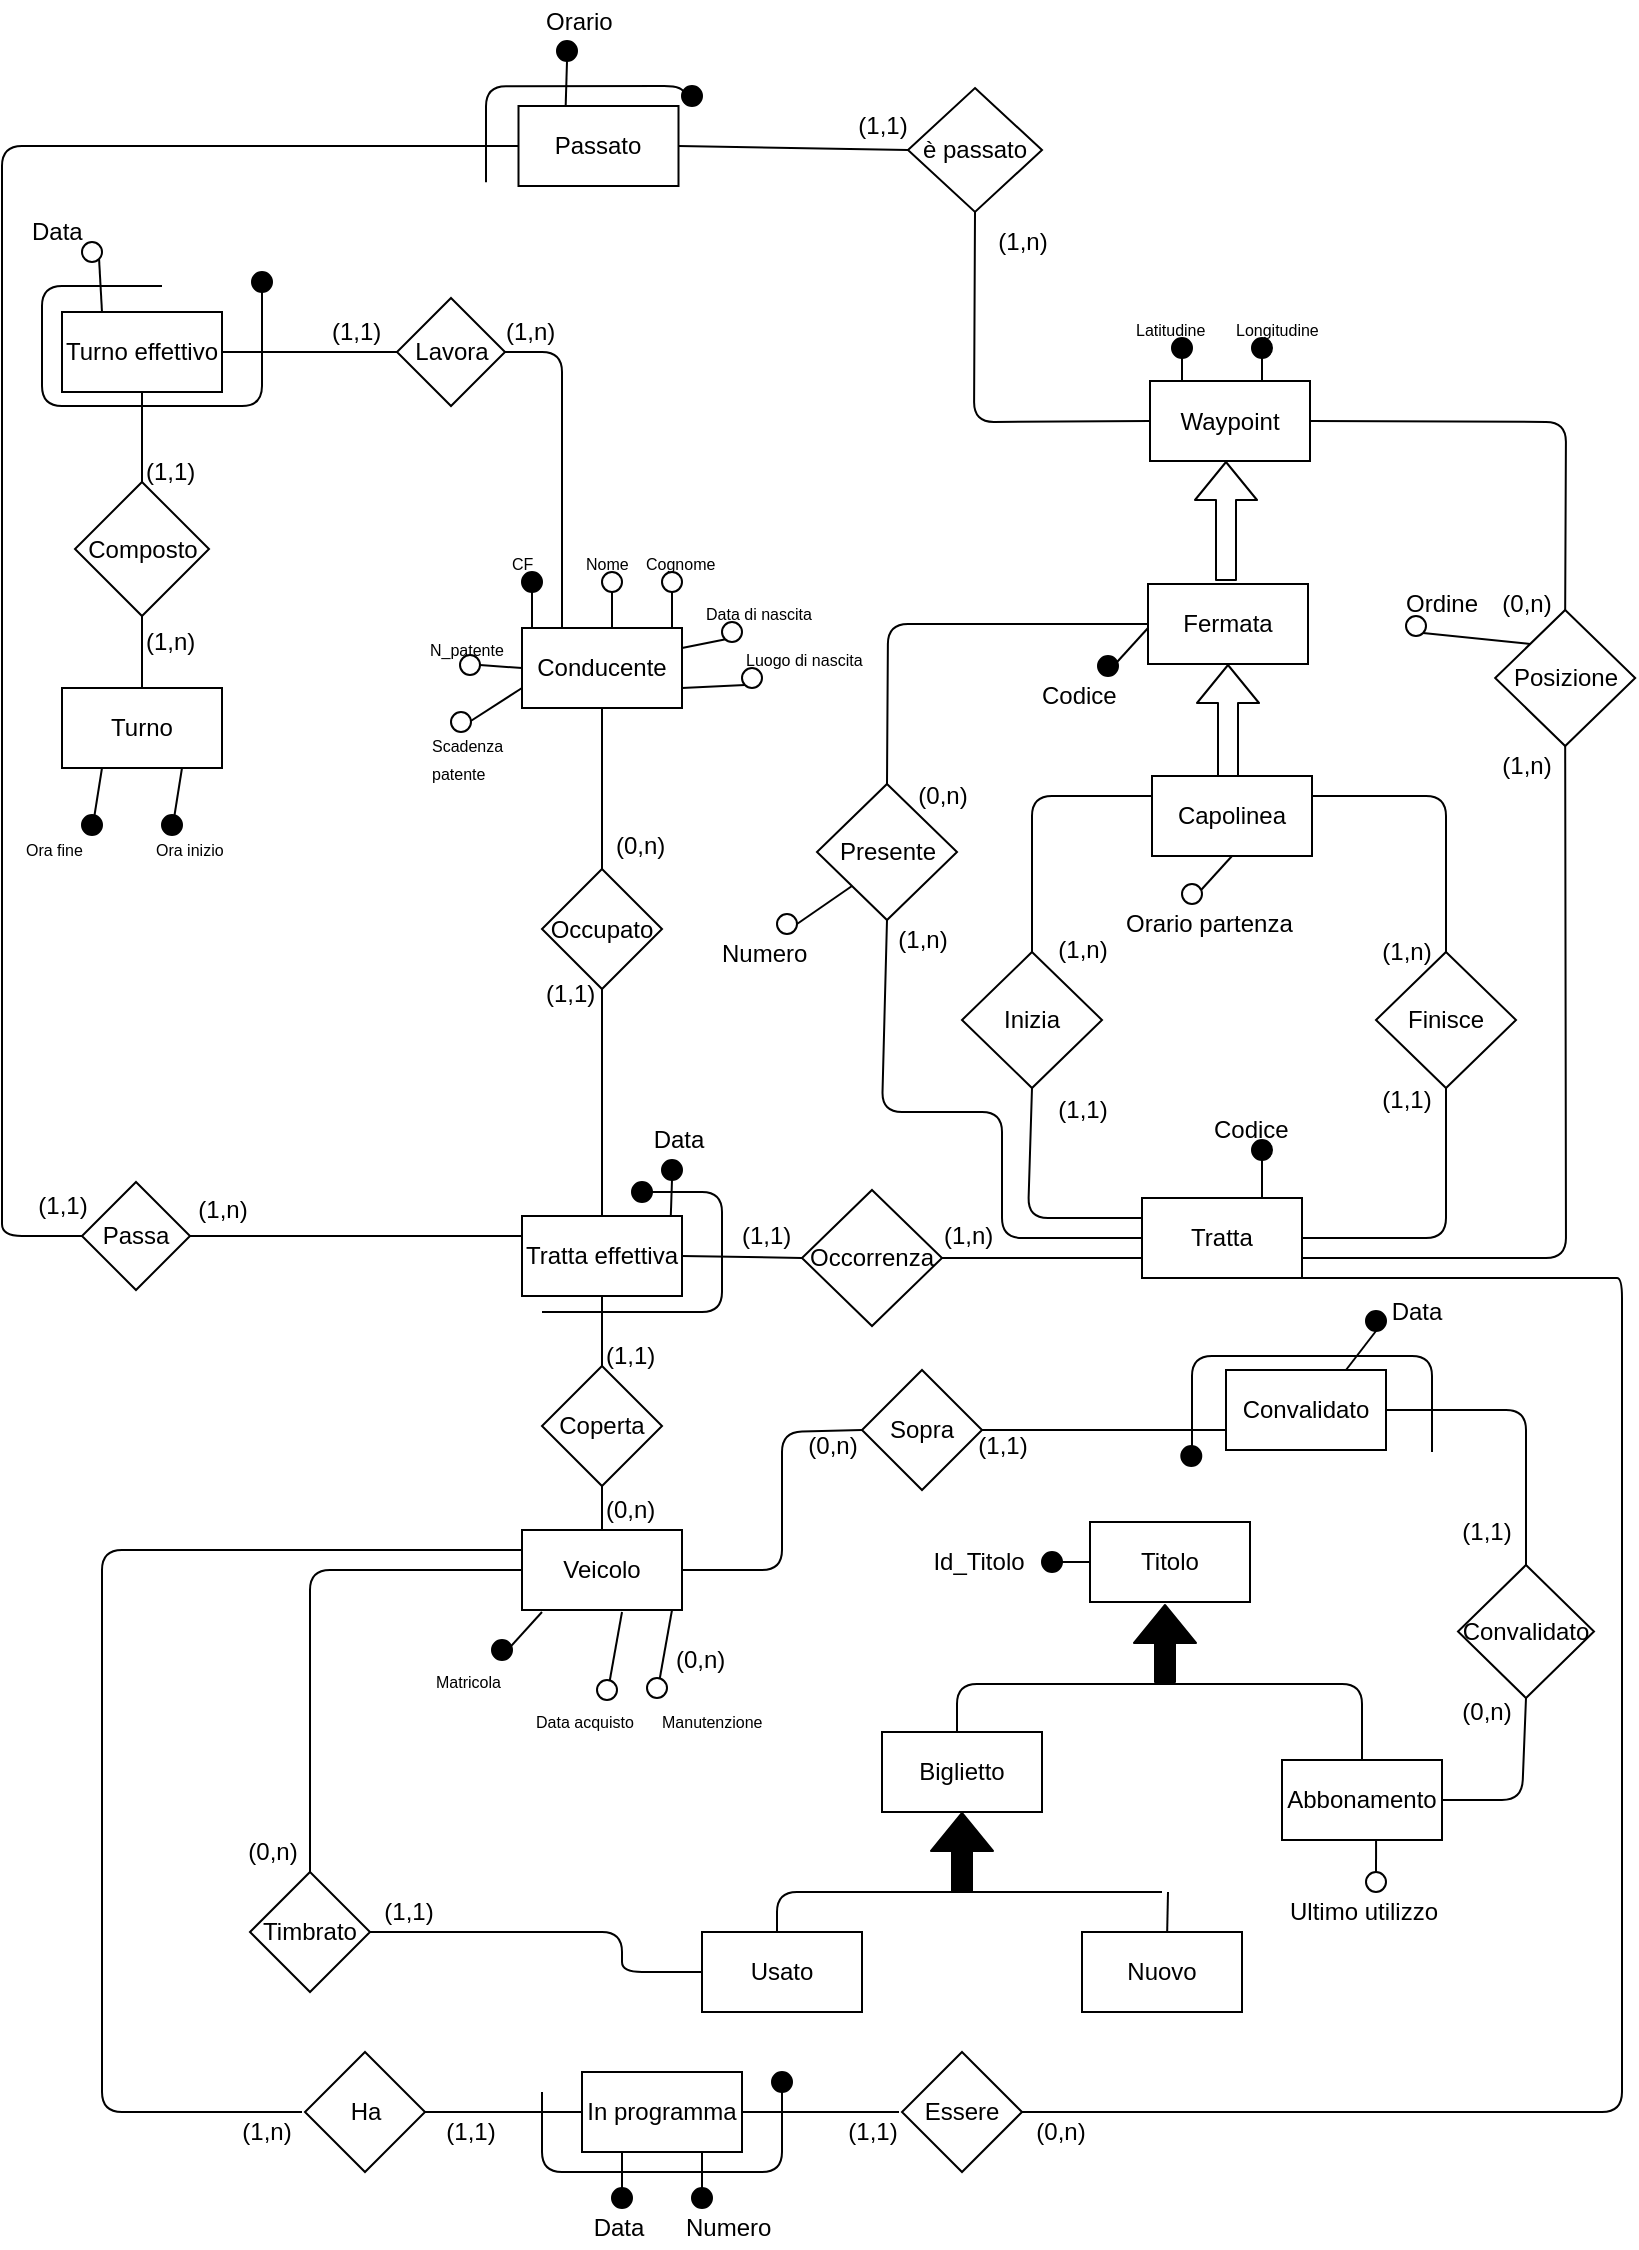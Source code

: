 <mxfile version="12.7.0"><diagram id="0vi9SnSfnyYWWIwb7_4S" name="Page-1"><mxGraphModel dx="824" dy="915" grid="1" gridSize="10" guides="1" tooltips="1" connect="1" arrows="1" fold="1" page="1" pageScale="1" pageWidth="827" pageHeight="1169" math="0" shadow="0"><root><mxCell id="0"/><mxCell id="1" parent="0"/><mxCell id="CrjioYXauiffwEOKOT3O-89" value="Occupato" style="rhombus;whiteSpace=wrap;html=1;" parent="1" vertex="1"><mxGeometry x="280" y="448.5" width="60" height="60" as="geometry"/></mxCell><mxCell id="CrjioYXauiffwEOKOT3O-91" value="" style="endArrow=none;html=1;fillColor=#000000;entryX=0.5;entryY=1;entryDx=0;entryDy=0;" parent="1" target="CrjioYXauiffwEOKOT3O-89" edge="1"><mxGeometry width="50" height="50" relative="1" as="geometry"><mxPoint x="310" y="622" as="sourcePoint"/><mxPoint x="310" y="592" as="targetPoint"/></mxGeometry></mxCell><mxCell id="CrjioYXauiffwEOKOT3O-93" value="(1,1)" style="text;html=1;resizable=0;points=[];autosize=1;align=left;verticalAlign=top;spacingTop=-4;" parent="1" vertex="1"><mxGeometry x="280" y="501" width="40" height="20" as="geometry"/></mxCell><mxCell id="CrjioYXauiffwEOKOT3O-9" value="" style="shape=flexArrow;endArrow=classic;html=1;entryX=0.5;entryY=1;entryDx=0;entryDy=0;fillColor=#FFFFFF;" parent="1" edge="1"><mxGeometry width="50" height="50" relative="1" as="geometry"><mxPoint x="623" y="406" as="sourcePoint"/><mxPoint x="623" y="346" as="targetPoint"/></mxGeometry></mxCell><mxCell id="CrjioYXauiffwEOKOT3O-29" value="Tratta" style="rounded=0;whiteSpace=wrap;html=1;" parent="1" vertex="1"><mxGeometry x="580" y="613" width="80" height="40" as="geometry"/></mxCell><mxCell id="CrjioYXauiffwEOKOT3O-33" value="" style="endArrow=none;html=1;fillColor=#000000;exitX=0.25;exitY=0;exitDx=0;exitDy=0;" parent="1" edge="1"><mxGeometry width="50" height="50" relative="1" as="geometry"><mxPoint x="600" y="211" as="sourcePoint"/><mxPoint x="600" y="191" as="targetPoint"/></mxGeometry></mxCell><mxCell id="CrjioYXauiffwEOKOT3O-17" value="Fermata" style="rounded=0;whiteSpace=wrap;html=1;" parent="1" vertex="1"><mxGeometry x="583" y="306" width="80" height="40" as="geometry"/></mxCell><mxCell id="CrjioYXauiffwEOKOT3O-36" value="" style="endArrow=none;html=1;fillColor=#000000;exitX=0.75;exitY=0;exitDx=0;exitDy=0;" parent="1" edge="1"><mxGeometry width="50" height="50" relative="1" as="geometry"><mxPoint x="640" y="211" as="sourcePoint"/><mxPoint x="640" y="191" as="targetPoint"/></mxGeometry></mxCell><mxCell id="CrjioYXauiffwEOKOT3O-37" value="&lt;font style=&quot;font-size: 8px&quot;&gt;Latitudine&lt;/font&gt;" style="text;html=1;resizable=0;points=[];autosize=1;align=left;verticalAlign=top;spacingTop=-4;" parent="1" vertex="1"><mxGeometry x="575" y="168" width="50" height="20" as="geometry"/></mxCell><mxCell id="CrjioYXauiffwEOKOT3O-38" value="" style="ellipse;whiteSpace=wrap;html=1;aspect=fixed;fillColor=#000000;" parent="1" vertex="1"><mxGeometry x="595" y="183" width="10" height="10" as="geometry"/></mxCell><mxCell id="CrjioYXauiffwEOKOT3O-42" value="&lt;font style=&quot;font-size: 8px&quot;&gt;Longitudine&lt;/font&gt;" style="text;html=1;resizable=0;points=[];autosize=1;align=left;verticalAlign=top;spacingTop=-4;" parent="1" vertex="1"><mxGeometry x="625" y="168" width="50" height="20" as="geometry"/></mxCell><mxCell id="CrjioYXauiffwEOKOT3O-43" value="" style="ellipse;whiteSpace=wrap;html=1;aspect=fixed;fillColor=#000000;" parent="1" vertex="1"><mxGeometry x="635" y="183" width="10" height="10" as="geometry"/></mxCell><mxCell id="CrjioYXauiffwEOKOT3O-74" value="Waypoint" style="rounded=0;whiteSpace=wrap;html=1;" parent="1" vertex="1"><mxGeometry x="584" y="204.5" width="80" height="40" as="geometry"/></mxCell><mxCell id="CrjioYXauiffwEOKOT3O-76" value="" style="endArrow=none;html=1;fillColor=#000000;entryX=0;entryY=0.75;entryDx=0;entryDy=0;exitX=1;exitY=0.5;exitDx=0;exitDy=0;" parent="1" source="CrjioYXauiffwEOKOT3O-77" target="CrjioYXauiffwEOKOT3O-29" edge="1"><mxGeometry width="50" height="50" relative="1" as="geometry"><mxPoint x="450" y="643" as="sourcePoint"/><mxPoint x="510" y="830" as="targetPoint"/></mxGeometry></mxCell><mxCell id="CrjioYXauiffwEOKOT3O-77" value="Occorrenza" style="rhombus;whiteSpace=wrap;html=1;" parent="1" vertex="1"><mxGeometry x="410" y="609" width="70" height="68" as="geometry"/></mxCell><mxCell id="CrjioYXauiffwEOKOT3O-78" value="Tratta effettiva" style="rounded=0;whiteSpace=wrap;html=1;" parent="1" vertex="1"><mxGeometry x="270" y="622" width="80" height="40" as="geometry"/></mxCell><mxCell id="CrjioYXauiffwEOKOT3O-80" value="" style="endArrow=none;html=1;fillColor=#000000;entryX=1;entryY=0.5;entryDx=0;entryDy=0;exitX=0;exitY=0.5;exitDx=0;exitDy=0;" parent="1" source="CrjioYXauiffwEOKOT3O-77" target="CrjioYXauiffwEOKOT3O-78" edge="1"><mxGeometry width="50" height="50" relative="1" as="geometry"><mxPoint x="280" y="880" as="sourcePoint"/><mxPoint x="330" y="830" as="targetPoint"/></mxGeometry></mxCell><mxCell id="CrjioYXauiffwEOKOT3O-81" value="(1,n)" style="text;html=1;resizable=0;points=[];autosize=1;align=left;verticalAlign=top;spacingTop=-4;" parent="1" vertex="1"><mxGeometry x="479" y="622" width="40" height="20" as="geometry"/></mxCell><mxCell id="CrjioYXauiffwEOKOT3O-82" value="(1,1)" style="text;html=1;resizable=0;points=[];autosize=1;align=left;verticalAlign=top;spacingTop=-4;" parent="1" vertex="1"><mxGeometry x="377.5" y="622" width="40" height="20" as="geometry"/></mxCell><mxCell id="CrjioYXauiffwEOKOT3O-83" value="Coperta" style="rhombus;whiteSpace=wrap;html=1;" parent="1" vertex="1"><mxGeometry x="280" y="697" width="60" height="60" as="geometry"/></mxCell><mxCell id="CrjioYXauiffwEOKOT3O-84" value="" style="endArrow=none;html=1;fillColor=#000000;entryX=0.5;entryY=1;entryDx=0;entryDy=0;exitX=0.5;exitY=0;exitDx=0;exitDy=0;" parent="1" source="CrjioYXauiffwEOKOT3O-83" target="CrjioYXauiffwEOKOT3O-78" edge="1"><mxGeometry width="50" height="50" relative="1" as="geometry"><mxPoint x="305" y="702" as="sourcePoint"/><mxPoint x="305" y="672" as="targetPoint"/></mxGeometry></mxCell><mxCell id="CrjioYXauiffwEOKOT3O-85" value="" style="endArrow=none;html=1;fillColor=#000000;entryX=0.5;entryY=1;entryDx=0;entryDy=0;exitX=0.5;exitY=0;exitDx=0;exitDy=0;" parent="1" source="CrjioYXauiffwEOKOT3O-88" target="CrjioYXauiffwEOKOT3O-83" edge="1"><mxGeometry width="50" height="50" relative="1" as="geometry"><mxPoint x="305" y="792" as="sourcePoint"/><mxPoint x="305" y="762" as="targetPoint"/></mxGeometry></mxCell><mxCell id="CrjioYXauiffwEOKOT3O-86" value="(1,1)" style="text;html=1;resizable=0;points=[];autosize=1;align=left;verticalAlign=top;spacingTop=-4;" parent="1" vertex="1"><mxGeometry x="310" y="682" width="40" height="20" as="geometry"/></mxCell><mxCell id="CrjioYXauiffwEOKOT3O-87" value="(0,n)" style="text;html=1;resizable=0;points=[];autosize=1;align=left;verticalAlign=top;spacingTop=-4;" parent="1" vertex="1"><mxGeometry x="310" y="759" width="40" height="20" as="geometry"/></mxCell><mxCell id="CrjioYXauiffwEOKOT3O-88" value="Veicolo" style="rounded=0;whiteSpace=wrap;html=1;" parent="1" vertex="1"><mxGeometry x="270" y="779" width="80" height="40" as="geometry"/></mxCell><mxCell id="CrjioYXauiffwEOKOT3O-101" value="Conducente" style="rounded=0;whiteSpace=wrap;html=1;" parent="1" vertex="1"><mxGeometry x="270" y="328" width="80" height="40" as="geometry"/></mxCell><mxCell id="CrjioYXauiffwEOKOT3O-111" value="" style="endArrow=none;html=1;fillColor=#000000;exitX=0.25;exitY=0;exitDx=0;exitDy=0;" parent="1" edge="1"><mxGeometry width="50" height="50" relative="1" as="geometry"><mxPoint x="275" y="328" as="sourcePoint"/><mxPoint x="275" y="308" as="targetPoint"/></mxGeometry></mxCell><mxCell id="CrjioYXauiffwEOKOT3O-112" value="" style="endArrow=none;html=1;fillColor=#000000;exitX=0.75;exitY=0;exitDx=0;exitDy=0;" parent="1" edge="1"><mxGeometry width="50" height="50" relative="1" as="geometry"><mxPoint x="315" y="328" as="sourcePoint"/><mxPoint x="315" y="308" as="targetPoint"/></mxGeometry></mxCell><mxCell id="CrjioYXauiffwEOKOT3O-113" value="&lt;font style=&quot;font-size: 8px&quot;&gt;CF&lt;/font&gt;" style="text;html=1;resizable=0;points=[];autosize=1;align=left;verticalAlign=top;spacingTop=-4;" parent="1" vertex="1"><mxGeometry x="262.5" y="285" width="30" height="20" as="geometry"/></mxCell><mxCell id="CrjioYXauiffwEOKOT3O-114" value="" style="ellipse;whiteSpace=wrap;html=1;aspect=fixed;fillColor=#000000;" parent="1" vertex="1"><mxGeometry x="270" y="300" width="10" height="10" as="geometry"/></mxCell><mxCell id="CrjioYXauiffwEOKOT3O-115" value="&lt;font style=&quot;font-size: 8px&quot;&gt;Nome&lt;/font&gt;" style="text;html=1;resizable=0;points=[];autosize=1;align=left;verticalAlign=top;spacingTop=-4;" parent="1" vertex="1"><mxGeometry x="300" y="285" width="40" height="20" as="geometry"/></mxCell><mxCell id="CrjioYXauiffwEOKOT3O-116" value="" style="ellipse;whiteSpace=wrap;html=1;aspect=fixed;fillColor=#FFFFFF;" parent="1" vertex="1"><mxGeometry x="310" y="300" width="10" height="10" as="geometry"/></mxCell><mxCell id="CrjioYXauiffwEOKOT3O-118" value="" style="endArrow=none;html=1;fillColor=#000000;exitX=0.75;exitY=0;exitDx=0;exitDy=0;" parent="1" edge="1"><mxGeometry width="50" height="50" relative="1" as="geometry"><mxPoint x="345" y="328" as="sourcePoint"/><mxPoint x="345" y="308" as="targetPoint"/></mxGeometry></mxCell><mxCell id="CrjioYXauiffwEOKOT3O-119" value="&lt;font style=&quot;font-size: 8px&quot;&gt;Cognome&lt;/font&gt;" style="text;html=1;resizable=0;points=[];autosize=1;align=left;verticalAlign=top;spacingTop=-4;" parent="1" vertex="1"><mxGeometry x="330" y="285" width="50" height="20" as="geometry"/></mxCell><mxCell id="CrjioYXauiffwEOKOT3O-120" value="" style="ellipse;whiteSpace=wrap;html=1;aspect=fixed;fillColor=#FFFFFF;" parent="1" vertex="1"><mxGeometry x="340" y="300" width="10" height="10" as="geometry"/></mxCell><mxCell id="CrjioYXauiffwEOKOT3O-124" value="" style="endArrow=none;html=1;fillColor=#000000;exitX=1;exitY=0.25;exitDx=0;exitDy=0;" parent="1" source="CrjioYXauiffwEOKOT3O-101" edge="1"><mxGeometry width="50" height="50" relative="1" as="geometry"><mxPoint x="375" y="353" as="sourcePoint"/><mxPoint x="375" y="333" as="targetPoint"/></mxGeometry></mxCell><mxCell id="CrjioYXauiffwEOKOT3O-125" value="&lt;font style=&quot;font-size: 8px&quot;&gt;Data di nascita&lt;/font&gt;" style="text;html=1;resizable=0;points=[];autosize=1;align=left;verticalAlign=top;spacingTop=-4;" parent="1" vertex="1"><mxGeometry x="360" y="310" width="70" height="20" as="geometry"/></mxCell><mxCell id="CrjioYXauiffwEOKOT3O-126" value="" style="ellipse;whiteSpace=wrap;html=1;aspect=fixed;fillColor=#FFFFFF;" parent="1" vertex="1"><mxGeometry x="370" y="325" width="10" height="10" as="geometry"/></mxCell><mxCell id="CrjioYXauiffwEOKOT3O-127" value="" style="endArrow=none;html=1;fillColor=#000000;exitX=1;exitY=0.75;exitDx=0;exitDy=0;entryX=0;entryY=1;entryDx=0;entryDy=0;" parent="1" source="CrjioYXauiffwEOKOT3O-101" target="CrjioYXauiffwEOKOT3O-128" edge="1"><mxGeometry width="50" height="50" relative="1" as="geometry"><mxPoint x="360" y="348" as="sourcePoint"/><mxPoint x="380" y="358" as="targetPoint"/></mxGeometry></mxCell><mxCell id="CrjioYXauiffwEOKOT3O-128" value="" style="ellipse;whiteSpace=wrap;html=1;aspect=fixed;fillColor=#FFFFFF;" parent="1" vertex="1"><mxGeometry x="380" y="348" width="10" height="10" as="geometry"/></mxCell><mxCell id="CrjioYXauiffwEOKOT3O-131" value="&lt;font style=&quot;font-size: 8px&quot;&gt;Luogo di nascita&lt;/font&gt;" style="text;html=1;resizable=0;points=[];autosize=1;align=left;verticalAlign=top;spacingTop=-4;" parent="1" vertex="1"><mxGeometry x="380" y="333" width="70" height="20" as="geometry"/></mxCell><mxCell id="CrjioYXauiffwEOKOT3O-141" value="" style="endArrow=none;html=1;fillColor=#000000;exitX=0.125;exitY=1.025;exitDx=0;exitDy=0;exitPerimeter=0;" parent="1" source="CrjioYXauiffwEOKOT3O-88" edge="1"><mxGeometry width="50" height="50" relative="1" as="geometry"><mxPoint x="260" y="862" as="sourcePoint"/><mxPoint x="260" y="842" as="targetPoint"/></mxGeometry></mxCell><mxCell id="CrjioYXauiffwEOKOT3O-142" value="&lt;font style=&quot;font-size: 8px&quot;&gt;Matricola&lt;/font&gt;" style="text;html=1;resizable=0;points=[];autosize=1;align=left;verticalAlign=top;spacingTop=-4;" parent="1" vertex="1"><mxGeometry x="225" y="844" width="50" height="20" as="geometry"/></mxCell><mxCell id="CrjioYXauiffwEOKOT3O-143" value="" style="ellipse;whiteSpace=wrap;html=1;aspect=fixed;fillColor=#000000;" parent="1" vertex="1"><mxGeometry x="255" y="834" width="10" height="10" as="geometry"/></mxCell><mxCell id="CrjioYXauiffwEOKOT3O-147" value="" style="endArrow=none;html=1;fillColor=#000000;exitX=0.625;exitY=1.025;exitDx=0;exitDy=0;exitPerimeter=0;" parent="1" source="CrjioYXauiffwEOKOT3O-88" edge="1"><mxGeometry width="50" height="50" relative="1" as="geometry"><mxPoint x="312.5" y="882" as="sourcePoint"/><mxPoint x="312.5" y="862" as="targetPoint"/></mxGeometry></mxCell><mxCell id="CrjioYXauiffwEOKOT3O-148" value="&lt;font style=&quot;font-size: 8px&quot;&gt;Data acquisto&lt;/font&gt;" style="text;html=1;resizable=0;points=[];autosize=1;align=left;verticalAlign=top;spacingTop=-4;" parent="1" vertex="1"><mxGeometry x="275" y="864" width="60" height="20" as="geometry"/></mxCell><mxCell id="CrjioYXauiffwEOKOT3O-149" value="" style="ellipse;whiteSpace=wrap;html=1;aspect=fixed;fillColor=#FFFFFF;" parent="1" vertex="1"><mxGeometry x="307.5" y="854" width="10" height="10" as="geometry"/></mxCell><mxCell id="CrjioYXauiffwEOKOT3O-150" value="" style="endArrow=none;html=1;fillColor=#000000;exitX=0.625;exitY=1.025;exitDx=0;exitDy=0;exitPerimeter=0;" parent="1" edge="1"><mxGeometry width="50" height="50" relative="1" as="geometry"><mxPoint x="345" y="819" as="sourcePoint"/><mxPoint x="337.5" y="861" as="targetPoint"/></mxGeometry></mxCell><mxCell id="CrjioYXauiffwEOKOT3O-151" value="&lt;font style=&quot;font-size: 8px&quot;&gt;Manutenzione&lt;/font&gt;" style="text;html=1;resizable=0;points=[];autosize=1;align=left;verticalAlign=top;spacingTop=-4;" parent="1" vertex="1"><mxGeometry x="337.5" y="864" width="60" height="20" as="geometry"/></mxCell><mxCell id="CrjioYXauiffwEOKOT3O-152" value="" style="ellipse;whiteSpace=wrap;html=1;aspect=fixed;fillColor=#FFFFFF;" parent="1" vertex="1"><mxGeometry x="332.5" y="853" width="10" height="10" as="geometry"/></mxCell><mxCell id="CrjioYXauiffwEOKOT3O-155" value="(0,n)" style="text;html=1;resizable=0;points=[];autosize=1;align=left;verticalAlign=top;spacingTop=-4;" parent="1" vertex="1"><mxGeometry x="345" y="834" width="40" height="20" as="geometry"/></mxCell><mxCell id="KwNr5-gFgvs7IWySjD1t-15" value="Turno" style="rounded=0;whiteSpace=wrap;html=1;" parent="1" vertex="1"><mxGeometry x="40" y="358" width="80" height="40" as="geometry"/></mxCell><mxCell id="KwNr5-gFgvs7IWySjD1t-21" value="" style="endArrow=none;html=1;fillColor=#000000;exitX=0.25;exitY=1;exitDx=0;exitDy=0;" parent="1" source="KwNr5-gFgvs7IWySjD1t-15" edge="1"><mxGeometry width="50" height="50" relative="1" as="geometry"><mxPoint x="55" y="449.5" as="sourcePoint"/><mxPoint x="55" y="429.5" as="targetPoint"/></mxGeometry></mxCell><mxCell id="KwNr5-gFgvs7IWySjD1t-22" value="" style="endArrow=none;html=1;fillColor=#000000;exitX=0.75;exitY=1;exitDx=0;exitDy=0;" parent="1" source="KwNr5-gFgvs7IWySjD1t-15" edge="1"><mxGeometry width="50" height="50" relative="1" as="geometry"><mxPoint x="95" y="449.5" as="sourcePoint"/><mxPoint x="95" y="429.5" as="targetPoint"/></mxGeometry></mxCell><mxCell id="KwNr5-gFgvs7IWySjD1t-23" value="&lt;font style=&quot;font-size: 8px&quot;&gt;Ora fine&lt;br&gt;&lt;/font&gt;" style="text;html=1;resizable=0;points=[];autosize=1;align=left;verticalAlign=top;spacingTop=-4;" parent="1" vertex="1"><mxGeometry x="20" y="428" width="40" height="20" as="geometry"/></mxCell><mxCell id="KwNr5-gFgvs7IWySjD1t-24" value="" style="ellipse;whiteSpace=wrap;html=1;aspect=fixed;fillColor=#000000;" parent="1" vertex="1"><mxGeometry x="50" y="421.5" width="10" height="10" as="geometry"/></mxCell><mxCell id="KwNr5-gFgvs7IWySjD1t-25" value="&lt;font style=&quot;font-size: 8px&quot;&gt;Ora inizio&lt;/font&gt;" style="text;html=1;resizable=0;points=[];autosize=1;align=left;verticalAlign=top;spacingTop=-4;" parent="1" vertex="1"><mxGeometry x="85" y="428" width="50" height="20" as="geometry"/></mxCell><mxCell id="KwNr5-gFgvs7IWySjD1t-26" value="" style="ellipse;whiteSpace=wrap;html=1;aspect=fixed;fillColor=#000000;" parent="1" vertex="1"><mxGeometry x="90" y="421.5" width="10" height="10" as="geometry"/></mxCell><mxCell id="KwNr5-gFgvs7IWySjD1t-27" value="Composto" style="rhombus;whiteSpace=wrap;html=1;" parent="1" vertex="1"><mxGeometry x="46.5" y="255" width="67" height="67" as="geometry"/></mxCell><mxCell id="KwNr5-gFgvs7IWySjD1t-28" value="" style="endArrow=none;html=1;entryX=0.5;entryY=0;entryDx=0;entryDy=0;exitX=0.5;exitY=1;exitDx=0;exitDy=0;" parent="1" source="KwNr5-gFgvs7IWySjD1t-27" target="KwNr5-gFgvs7IWySjD1t-15" edge="1"><mxGeometry width="50" height="50" relative="1" as="geometry"><mxPoint x="20" y="960" as="sourcePoint"/><mxPoint x="70" y="910" as="targetPoint"/></mxGeometry></mxCell><mxCell id="KwNr5-gFgvs7IWySjD1t-29" value="Turno effettivo" style="rounded=0;whiteSpace=wrap;html=1;" parent="1" vertex="1"><mxGeometry x="40" y="170" width="80" height="40" as="geometry"/></mxCell><mxCell id="KwNr5-gFgvs7IWySjD1t-30" value="" style="endArrow=none;html=1;entryX=0.5;entryY=0;entryDx=0;entryDy=0;exitX=0.5;exitY=1;exitDx=0;exitDy=0;" parent="1" source="KwNr5-gFgvs7IWySjD1t-29" target="KwNr5-gFgvs7IWySjD1t-27" edge="1"><mxGeometry width="50" height="50" relative="1" as="geometry"><mxPoint x="90" y="332" as="sourcePoint"/><mxPoint x="90" y="368" as="targetPoint"/></mxGeometry></mxCell><mxCell id="KwNr5-gFgvs7IWySjD1t-31" value="(1,n)" style="text;html=1;resizable=0;points=[];autosize=1;align=left;verticalAlign=top;spacingTop=-4;" parent="1" vertex="1"><mxGeometry x="80" y="325" width="40" height="20" as="geometry"/></mxCell><mxCell id="KwNr5-gFgvs7IWySjD1t-32" value="(1,1)" style="text;html=1;resizable=0;points=[];autosize=1;align=left;verticalAlign=top;spacingTop=-4;" parent="1" vertex="1"><mxGeometry x="80" y="240" width="40" height="20" as="geometry"/></mxCell><mxCell id="KwNr5-gFgvs7IWySjD1t-35" value="Lavora" style="rhombus;whiteSpace=wrap;html=1;" parent="1" vertex="1"><mxGeometry x="207.5" y="163" width="54" height="54" as="geometry"/></mxCell><mxCell id="KwNr5-gFgvs7IWySjD1t-36" value="" style="endArrow=none;html=1;entryX=0.25;entryY=0;entryDx=0;entryDy=0;exitX=1;exitY=0.5;exitDx=0;exitDy=0;" parent="1" source="KwNr5-gFgvs7IWySjD1t-35" target="CrjioYXauiffwEOKOT3O-101" edge="1"><mxGeometry width="50" height="50" relative="1" as="geometry"><mxPoint x="20" y="960" as="sourcePoint"/><mxPoint x="438.75" y="462" as="targetPoint"/><Array as="points"><mxPoint x="290" y="190"/></Array></mxGeometry></mxCell><mxCell id="KwNr5-gFgvs7IWySjD1t-37" value="" style="endArrow=none;html=1;entryX=1;entryY=0.5;entryDx=0;entryDy=0;exitX=0;exitY=0.5;exitDx=0;exitDy=0;" parent="1" source="KwNr5-gFgvs7IWySjD1t-35" target="KwNr5-gFgvs7IWySjD1t-29" edge="1"><mxGeometry width="50" height="50" relative="1" as="geometry"><mxPoint x="90" y="462" as="sourcePoint"/><mxPoint x="90" y="408" as="targetPoint"/></mxGeometry></mxCell><mxCell id="KwNr5-gFgvs7IWySjD1t-38" value="(1,n)" style="text;html=1;resizable=0;points=[];autosize=1;align=left;verticalAlign=top;spacingTop=-4;" parent="1" vertex="1"><mxGeometry x="260" y="170" width="40" height="20" as="geometry"/></mxCell><mxCell id="KwNr5-gFgvs7IWySjD1t-39" value="(1,1)" style="text;html=1;resizable=0;points=[];autosize=1;align=left;verticalAlign=top;spacingTop=-4;" parent="1" vertex="1"><mxGeometry x="172.5" y="170" width="40" height="20" as="geometry"/></mxCell><mxCell id="KwNr5-gFgvs7IWySjD1t-44" value="(0,n)" style="text;html=1;resizable=0;points=[];autosize=1;align=left;verticalAlign=top;spacingTop=-4;" parent="1" vertex="1"><mxGeometry x="315" y="426.5" width="40" height="20" as="geometry"/></mxCell><mxCell id="KwNr5-gFgvs7IWySjD1t-45" value="" style="endArrow=none;html=1;fillColor=#000000;" parent="1" edge="1"><mxGeometry width="50" height="50" relative="1" as="geometry"><mxPoint x="90" y="157" as="sourcePoint"/><mxPoint x="140" y="157" as="targetPoint"/><Array as="points"><mxPoint x="30" y="157"/><mxPoint x="30" y="217"/><mxPoint x="140" y="217"/><mxPoint x="140" y="187"/><mxPoint x="140" y="157"/></Array></mxGeometry></mxCell><mxCell id="KwNr5-gFgvs7IWySjD1t-46" value="" style="ellipse;whiteSpace=wrap;html=1;aspect=fixed;fillColor=#000000;" parent="1" vertex="1"><mxGeometry x="135" y="150" width="10" height="10" as="geometry"/></mxCell><mxCell id="3MlaypdXxb4_wosWSDpL-9" value="" style="endArrow=none;html=1;entryX=0.25;entryY=0;entryDx=0;entryDy=0;exitX=1;exitY=1;exitDx=0;exitDy=0;" parent="1" source="3MlaypdXxb4_wosWSDpL-10" target="KwNr5-gFgvs7IWySjD1t-29" edge="1"><mxGeometry width="50" height="50" relative="1" as="geometry"><mxPoint x="27.5" y="195" as="sourcePoint"/><mxPoint x="47.5" y="205" as="targetPoint"/></mxGeometry></mxCell><mxCell id="3MlaypdXxb4_wosWSDpL-10" value="" style="ellipse;whiteSpace=wrap;html=1;aspect=fixed;fillColor=#FFFFFF;" parent="1" vertex="1"><mxGeometry x="50" y="135" width="10" height="10" as="geometry"/></mxCell><mxCell id="3MlaypdXxb4_wosWSDpL-12" value="Data" style="text;html=1;resizable=0;points=[];autosize=1;align=left;verticalAlign=top;spacingTop=-4;" parent="1" vertex="1"><mxGeometry x="22.5" y="120" width="40" height="20" as="geometry"/></mxCell><mxCell id="3caq57SecOcCXHf-tIgn-8" value="" style="endArrow=none;html=1;fillColor=#000000;exitX=0;exitY=0.5;exitDx=0;exitDy=0;entryX=1;entryY=0.5;entryDx=0;entryDy=0;" parent="1" source="CrjioYXauiffwEOKOT3O-101" target="3caq57SecOcCXHf-tIgn-9" edge="1"><mxGeometry width="50" height="50" relative="1" as="geometry"><mxPoint x="241.035" y="374" as="sourcePoint"/><mxPoint x="220" y="350" as="targetPoint"/></mxGeometry></mxCell><mxCell id="3caq57SecOcCXHf-tIgn-9" value="" style="ellipse;whiteSpace=wrap;html=1;aspect=fixed;fillColor=#FFFFFF;" parent="1" vertex="1"><mxGeometry x="239" y="341.5" width="10" height="10" as="geometry"/></mxCell><mxCell id="3caq57SecOcCXHf-tIgn-10" value="&lt;font style=&quot;font-size: 8px&quot;&gt;N_patente&lt;/font&gt;" style="text;html=1;resizable=0;points=[];autosize=1;align=left;verticalAlign=top;spacingTop=-4;" parent="1" vertex="1"><mxGeometry x="221.5" y="328" width="50" height="20" as="geometry"/></mxCell><mxCell id="3caq57SecOcCXHf-tIgn-11" value="" style="endArrow=none;html=1;fillColor=#000000;exitX=0;exitY=0.75;exitDx=0;exitDy=0;" parent="1" source="CrjioYXauiffwEOKOT3O-101" edge="1"><mxGeometry width="50" height="50" relative="1" as="geometry"><mxPoint x="240.5" y="345" as="sourcePoint"/><mxPoint x="240.5" y="377" as="targetPoint"/></mxGeometry></mxCell><mxCell id="3caq57SecOcCXHf-tIgn-12" value="" style="ellipse;whiteSpace=wrap;html=1;aspect=fixed;fillColor=#FFFFFF;" parent="1" vertex="1"><mxGeometry x="234.5" y="370" width="10" height="10" as="geometry"/></mxCell><mxCell id="3caq57SecOcCXHf-tIgn-13" value="&lt;div&gt;&lt;font style=&quot;font-size: 8px&quot;&gt;Scadenza&lt;/font&gt;&lt;/div&gt;&lt;div&gt;&lt;font style=&quot;font-size: 8px&quot;&gt;patente&lt;/font&gt;&lt;/div&gt;" style="text;html=1;resizable=0;points=[];autosize=1;align=left;verticalAlign=top;spacingTop=-4;" parent="1" vertex="1"><mxGeometry x="223" y="376" width="50" height="30" as="geometry"/></mxCell><mxCell id="3caq57SecOcCXHf-tIgn-16" value="" style="endArrow=none;html=1;fillColor=#000000;entryX=0.5;entryY=1;entryDx=0;entryDy=0;" parent="1" source="CrjioYXauiffwEOKOT3O-89" target="CrjioYXauiffwEOKOT3O-101" edge="1"><mxGeometry width="50" height="50" relative="1" as="geometry"><mxPoint x="320" y="632" as="sourcePoint"/><mxPoint x="317.5" y="518.5" as="targetPoint"/></mxGeometry></mxCell><mxCell id="3W52M1sg0f9MiyfXWEoi-6" value="Capolinea" style="rounded=0;whiteSpace=wrap;html=1;" parent="1" vertex="1"><mxGeometry x="585" y="402" width="80" height="40" as="geometry"/></mxCell><mxCell id="3W52M1sg0f9MiyfXWEoi-8" value="" style="shape=flexArrow;endArrow=classic;html=1;entryX=0.5;entryY=1;entryDx=0;entryDy=0;fillColor=#FFFFFF;" parent="1" edge="1"><mxGeometry width="50" height="50" relative="1" as="geometry"><mxPoint x="622" y="304.5" as="sourcePoint"/><mxPoint x="622" y="244.5" as="targetPoint"/></mxGeometry></mxCell><mxCell id="3W52M1sg0f9MiyfXWEoi-11" value="Finisce" style="rhombus;whiteSpace=wrap;html=1;" parent="1" vertex="1"><mxGeometry x="697" y="490" width="70" height="68" as="geometry"/></mxCell><mxCell id="3W52M1sg0f9MiyfXWEoi-12" value="Inizia" style="rhombus;whiteSpace=wrap;html=1;" parent="1" vertex="1"><mxGeometry x="490" y="490" width="70" height="68" as="geometry"/></mxCell><mxCell id="3W52M1sg0f9MiyfXWEoi-14" value="" style="endArrow=none;html=1;fillColor=#FFFFFF;entryX=0;entryY=0.25;entryDx=0;entryDy=0;exitX=0.5;exitY=1;exitDx=0;exitDy=0;" parent="1" source="3W52M1sg0f9MiyfXWEoi-12" target="CrjioYXauiffwEOKOT3O-29" edge="1"><mxGeometry width="50" height="50" relative="1" as="geometry"><mxPoint x="20" y="1160" as="sourcePoint"/><mxPoint x="70" y="1110" as="targetPoint"/><Array as="points"><mxPoint x="523" y="623"/></Array></mxGeometry></mxCell><mxCell id="3W52M1sg0f9MiyfXWEoi-15" value="" style="endArrow=none;html=1;fillColor=#FFFFFF;entryX=1;entryY=0.5;entryDx=0;entryDy=0;exitX=0.5;exitY=1;exitDx=0;exitDy=0;" parent="1" source="3W52M1sg0f9MiyfXWEoi-11" target="CrjioYXauiffwEOKOT3O-29" edge="1"><mxGeometry width="50" height="50" relative="1" as="geometry"><mxPoint x="532.7" y="569.768" as="sourcePoint"/><mxPoint x="590" y="633" as="targetPoint"/><Array as="points"><mxPoint x="732" y="633"/></Array></mxGeometry></mxCell><mxCell id="3W52M1sg0f9MiyfXWEoi-16" value="" style="endArrow=none;html=1;fillColor=#FFFFFF;entryX=0.5;entryY=0;entryDx=0;entryDy=0;exitX=1;exitY=0.25;exitDx=0;exitDy=0;" parent="1" source="3W52M1sg0f9MiyfXWEoi-6" target="3W52M1sg0f9MiyfXWEoi-11" edge="1"><mxGeometry width="50" height="50" relative="1" as="geometry"><mxPoint x="742" y="568" as="sourcePoint"/><mxPoint x="670" y="643" as="targetPoint"/><Array as="points"><mxPoint x="732" y="412"/></Array></mxGeometry></mxCell><mxCell id="3W52M1sg0f9MiyfXWEoi-17" value="" style="endArrow=none;html=1;fillColor=#FFFFFF;entryX=0.5;entryY=0;entryDx=0;entryDy=0;exitX=0;exitY=0.25;exitDx=0;exitDy=0;" parent="1" source="3W52M1sg0f9MiyfXWEoi-6" target="3W52M1sg0f9MiyfXWEoi-12" edge="1"><mxGeometry width="50" height="50" relative="1" as="geometry"><mxPoint x="675" y="422" as="sourcePoint"/><mxPoint x="742" y="500" as="targetPoint"/><Array as="points"><mxPoint x="525" y="412"/></Array></mxGeometry></mxCell><mxCell id="3W52M1sg0f9MiyfXWEoi-18" value="(1,1)" style="text;html=1;align=center;verticalAlign=middle;resizable=0;points=[];;autosize=1;direction=south;" parent="1" vertex="1"><mxGeometry x="540" y="549" width="20" height="40" as="geometry"/></mxCell><mxCell id="3W52M1sg0f9MiyfXWEoi-19" value="(1,1)" style="text;html=1;align=center;verticalAlign=middle;resizable=0;points=[];;autosize=1;direction=south;" parent="1" vertex="1"><mxGeometry x="702" y="544" width="20" height="40" as="geometry"/></mxCell><mxCell id="3W52M1sg0f9MiyfXWEoi-20" value="(1,n)" style="text;html=1;align=center;verticalAlign=middle;resizable=0;points=[];;autosize=1;direction=south;" parent="1" vertex="1"><mxGeometry x="530" y="478.5" width="40" height="20" as="geometry"/></mxCell><mxCell id="3W52M1sg0f9MiyfXWEoi-21" value="(1,n)" style="text;html=1;align=center;verticalAlign=middle;resizable=0;points=[];;autosize=1;direction=south;" parent="1" vertex="1"><mxGeometry x="692" y="480" width="40" height="20" as="geometry"/></mxCell><mxCell id="3W52M1sg0f9MiyfXWEoi-22" value="Titolo" style="rounded=0;whiteSpace=wrap;html=1;" parent="1" vertex="1"><mxGeometry x="554" y="775" width="80" height="40" as="geometry"/></mxCell><mxCell id="3W52M1sg0f9MiyfXWEoi-23" value="Abbonamento" style="rounded=0;whiteSpace=wrap;html=1;" parent="1" vertex="1"><mxGeometry x="650" y="894" width="80" height="40" as="geometry"/></mxCell><mxCell id="3W52M1sg0f9MiyfXWEoi-24" value="Biglietto" style="rounded=0;whiteSpace=wrap;html=1;" parent="1" vertex="1"><mxGeometry x="450" y="880" width="80" height="40" as="geometry"/></mxCell><mxCell id="3W52M1sg0f9MiyfXWEoi-25" value="" style="shape=flexArrow;endArrow=classic;html=1;fillColor=#000000;" parent="1" edge="1"><mxGeometry width="50" height="50" relative="1" as="geometry"><mxPoint x="591.5" y="855.5" as="sourcePoint"/><mxPoint x="591.5" y="816" as="targetPoint"/></mxGeometry></mxCell><mxCell id="3W52M1sg0f9MiyfXWEoi-26" value="" style="endArrow=none;html=1;fillColor=#FFFFFF;entryX=0.5;entryY=0;entryDx=0;entryDy=0;exitX=0.5;exitY=0;exitDx=0;exitDy=0;" parent="1" edge="1" source="3W52M1sg0f9MiyfXWEoi-23"><mxGeometry width="50" height="50" relative="1" as="geometry"><mxPoint x="687.5" y="856" as="sourcePoint"/><mxPoint x="487.5" y="880" as="targetPoint"/><Array as="points"><mxPoint x="690" y="856"/><mxPoint x="517.5" y="856"/><mxPoint x="487.5" y="856"/></Array></mxGeometry></mxCell><mxCell id="3W52M1sg0f9MiyfXWEoi-29" value="" style="shape=flexArrow;endArrow=classic;html=1;fillColor=#000000;" parent="1" edge="1"><mxGeometry width="50" height="50" relative="1" as="geometry"><mxPoint x="490" y="960" as="sourcePoint"/><mxPoint x="490" y="920" as="targetPoint"/></mxGeometry></mxCell><mxCell id="3W52M1sg0f9MiyfXWEoi-30" value="" style="endArrow=none;html=1;fillColor=#FFFFFF;entryX=0.5;entryY=0;entryDx=0;entryDy=0;" parent="1" edge="1"><mxGeometry width="50" height="50" relative="1" as="geometry"><mxPoint x="590" y="960" as="sourcePoint"/><mxPoint x="397.5" y="984" as="targetPoint"/><Array as="points"><mxPoint x="427.5" y="960"/><mxPoint x="397.5" y="960"/></Array></mxGeometry></mxCell><mxCell id="3W52M1sg0f9MiyfXWEoi-31" value="" style="endArrow=none;html=1;fillColor=#000000;exitX=0.5;exitY=0;exitDx=0;exitDy=0;" parent="1" edge="1"><mxGeometry width="50" height="50" relative="1" as="geometry"><mxPoint x="592.5" y="984" as="sourcePoint"/><mxPoint x="593" y="960" as="targetPoint"/></mxGeometry></mxCell><mxCell id="3W52M1sg0f9MiyfXWEoi-32" value="Nuovo" style="rounded=0;whiteSpace=wrap;html=1;" parent="1" vertex="1"><mxGeometry x="550" y="980" width="80" height="40" as="geometry"/></mxCell><mxCell id="3W52M1sg0f9MiyfXWEoi-33" value="Usato" style="rounded=0;whiteSpace=wrap;html=1;" parent="1" vertex="1"><mxGeometry x="360" y="980" width="80" height="40" as="geometry"/></mxCell><mxCell id="3W52M1sg0f9MiyfXWEoi-34" value="Timbrato" style="rhombus;whiteSpace=wrap;html=1;" parent="1" vertex="1"><mxGeometry x="134" y="950" width="60" height="60" as="geometry"/></mxCell><mxCell id="3W52M1sg0f9MiyfXWEoi-36" value="" style="endArrow=none;html=1;fillColor=#000000;entryX=0.5;entryY=0;entryDx=0;entryDy=0;exitX=0;exitY=0.5;exitDx=0;exitDy=0;" parent="1" source="CrjioYXauiffwEOKOT3O-88" target="3W52M1sg0f9MiyfXWEoi-34" edge="1"><mxGeometry width="50" height="50" relative="1" as="geometry"><mxPoint x="20" y="1140" as="sourcePoint"/><mxPoint x="70" y="1090" as="targetPoint"/><Array as="points"><mxPoint x="164" y="799"/></Array></mxGeometry></mxCell><mxCell id="7wkmlRYFJe4aeI7PrJxo-1" value="" style="endArrow=none;html=1;entryX=0;entryY=0.5;entryDx=0;entryDy=0;exitX=1;exitY=0.5;exitDx=0;exitDy=0;" parent="1" source="3W52M1sg0f9MiyfXWEoi-34" target="3W52M1sg0f9MiyfXWEoi-33" edge="1"><mxGeometry width="50" height="50" relative="1" as="geometry"><mxPoint x="20" y="1070" as="sourcePoint"/><mxPoint x="70" y="1020" as="targetPoint"/><Array as="points"><mxPoint x="320" y="980"/><mxPoint x="320" y="1000"/></Array></mxGeometry></mxCell><mxCell id="7wkmlRYFJe4aeI7PrJxo-2" value="(1,1)" style="text;html=1;align=center;verticalAlign=middle;resizable=0;points=[];;autosize=1;" parent="1" vertex="1"><mxGeometry x="192.5" y="960" width="40" height="20" as="geometry"/></mxCell><mxCell id="7wkmlRYFJe4aeI7PrJxo-3" value="(0,n)" style="text;html=1;align=center;verticalAlign=middle;resizable=0;points=[];;autosize=1;" parent="1" vertex="1"><mxGeometry x="125" y="930" width="40" height="20" as="geometry"/></mxCell><mxCell id="7wkmlRYFJe4aeI7PrJxo-4" value="" style="endArrow=none;html=1;entryX=0.588;entryY=1.01;entryDx=0;entryDy=0;exitX=0.5;exitY=0;exitDx=0;exitDy=0;entryPerimeter=0;" parent="1" target="3W52M1sg0f9MiyfXWEoi-23" edge="1" source="7wkmlRYFJe4aeI7PrJxo-6"><mxGeometry width="50" height="50" relative="1" as="geometry"><mxPoint x="760" y="924" as="sourcePoint"/><mxPoint x="70" y="1080" as="targetPoint"/></mxGeometry></mxCell><mxCell id="7wkmlRYFJe4aeI7PrJxo-5" value="Ultimo utilizzo" style="text;html=1;resizable=0;points=[];autosize=1;align=left;verticalAlign=top;spacingTop=-4;fillColor=#FFFFFF;" parent="1" vertex="1"><mxGeometry x="652" y="960" width="80" height="20" as="geometry"/></mxCell><mxCell id="7wkmlRYFJe4aeI7PrJxo-6" value="" style="ellipse;whiteSpace=wrap;html=1;aspect=fixed;fillColor=#FFFFFF;" parent="1" vertex="1"><mxGeometry x="692" y="950" width="10" height="10" as="geometry"/></mxCell><mxCell id="7wkmlRYFJe4aeI7PrJxo-11" value="" style="endArrow=none;html=1;fillColor=#000000;exitX=0.75;exitY=0;exitDx=0;exitDy=0;entryX=0.5;entryY=1;entryDx=0;entryDy=0;" parent="1" edge="1" target="7wkmlRYFJe4aeI7PrJxo-13" source="CrjioYXauiffwEOKOT3O-29"><mxGeometry width="50" height="50" relative="1" as="geometry"><mxPoint x="655" y="552.0" as="sourcePoint"/><mxPoint x="635" y="574" as="targetPoint"/></mxGeometry></mxCell><mxCell id="7wkmlRYFJe4aeI7PrJxo-12" value="Codice" style="text;html=1;resizable=0;points=[];autosize=1;align=left;verticalAlign=top;spacingTop=-4;" parent="1" vertex="1"><mxGeometry x="614" y="569" width="50" height="20" as="geometry"/></mxCell><mxCell id="7wkmlRYFJe4aeI7PrJxo-13" value="" style="ellipse;whiteSpace=wrap;html=1;aspect=fixed;fillColor=#000000;" parent="1" vertex="1"><mxGeometry x="635" y="584" width="10" height="10" as="geometry"/></mxCell><mxCell id="MbkEp6Nbuk8buGzq4agf-1" value="" style="endArrow=none;html=1;fillColor=#000000;exitX=0.125;exitY=1.025;exitDx=0;exitDy=0;exitPerimeter=0;" parent="1" edge="1"><mxGeometry width="50" height="50" relative="1" as="geometry"><mxPoint x="625" y="442.0" as="sourcePoint"/><mxPoint x="605" y="464" as="targetPoint"/></mxGeometry></mxCell><mxCell id="MbkEp6Nbuk8buGzq4agf-2" value="Orario partenza" style="text;html=1;resizable=0;points=[];autosize=1;align=left;verticalAlign=top;spacingTop=-4;" parent="1" vertex="1"><mxGeometry x="570" y="466" width="100" height="20" as="geometry"/></mxCell><mxCell id="MbkEp6Nbuk8buGzq4agf-3" value="" style="ellipse;whiteSpace=wrap;html=1;aspect=fixed;fillColor=#FFFFFF;" parent="1" vertex="1"><mxGeometry x="600" y="456" width="10" height="10" as="geometry"/></mxCell><mxCell id="FcC01m_UmY9ALcORSA_J-8" value="" style="endArrow=none;html=1;fillColor=#000000;exitX=0.125;exitY=1.025;exitDx=0;exitDy=0;exitPerimeter=0;" parent="1" edge="1"><mxGeometry width="50" height="50" relative="1" as="geometry"><mxPoint x="583" y="328.0" as="sourcePoint"/><mxPoint x="563" y="350" as="targetPoint"/></mxGeometry></mxCell><mxCell id="FcC01m_UmY9ALcORSA_J-9" value="Codice" style="text;html=1;resizable=0;points=[];autosize=1;align=left;verticalAlign=top;spacingTop=-4;" parent="1" vertex="1"><mxGeometry x="528" y="352" width="50" height="20" as="geometry"/></mxCell><mxCell id="FcC01m_UmY9ALcORSA_J-10" value="" style="ellipse;whiteSpace=wrap;html=1;aspect=fixed;fillColor=#000000;" parent="1" vertex="1"><mxGeometry x="558" y="342" width="10" height="10" as="geometry"/></mxCell><mxCell id="FcC01m_UmY9ALcORSA_J-11" value="" style="endArrow=none;html=1;entryX=0.5;entryY=1;entryDx=0;entryDy=0;exitX=0;exitY=0.5;exitDx=0;exitDy=0;" parent="1" source="CrjioYXauiffwEOKOT3O-29" target="FcC01m_UmY9ALcORSA_J-12" edge="1"><mxGeometry width="50" height="50" relative="1" as="geometry"><mxPoint x="390" y="536" as="sourcePoint"/><mxPoint x="440" y="486" as="targetPoint"/><Array as="points"><mxPoint x="510" y="633"/><mxPoint x="510" y="570"/><mxPoint x="450" y="570"/></Array></mxGeometry></mxCell><mxCell id="FcC01m_UmY9ALcORSA_J-12" value="Presente" style="rhombus;whiteSpace=wrap;html=1;" parent="1" vertex="1"><mxGeometry x="417.5" y="406" width="70" height="68" as="geometry"/></mxCell><mxCell id="FcC01m_UmY9ALcORSA_J-13" value="" style="endArrow=none;html=1;entryX=0;entryY=0.5;entryDx=0;entryDy=0;exitX=0.5;exitY=0;exitDx=0;exitDy=0;" parent="1" source="FcC01m_UmY9ALcORSA_J-12" target="CrjioYXauiffwEOKOT3O-17" edge="1"><mxGeometry width="50" height="50" relative="1" as="geometry"><mxPoint x="417.5" y="410.5" as="sourcePoint"/><mxPoint x="467.5" y="360.5" as="targetPoint"/><Array as="points"><mxPoint x="453" y="326"/></Array></mxGeometry></mxCell><mxCell id="FcC01m_UmY9ALcORSA_J-14" value="" style="ellipse;whiteSpace=wrap;html=1;aspect=fixed;fillColor=#FFFFFF;" parent="1" vertex="1"><mxGeometry x="712.0" y="322" width="10" height="10" as="geometry"/></mxCell><mxCell id="FcC01m_UmY9ALcORSA_J-15" value="Ordine" style="text;html=1;resizable=0;points=[];autosize=1;align=left;verticalAlign=top;spacingTop=-4;" parent="1" vertex="1"><mxGeometry x="710.0" y="306" width="50" height="20" as="geometry"/></mxCell><mxCell id="FcC01m_UmY9ALcORSA_J-16" value="" style="endArrow=none;html=1;exitX=1;exitY=0.75;exitDx=0;exitDy=0;entryX=0.5;entryY=1;entryDx=0;entryDy=0;" parent="1" source="CrjioYXauiffwEOKOT3O-29" target="FcC01m_UmY9ALcORSA_J-17" edge="1"><mxGeometry width="50" height="50" relative="1" as="geometry"><mxPoint x="736.59" y="444.5" as="sourcePoint"/><mxPoint x="786.59" y="394.5" as="targetPoint"/><Array as="points"><mxPoint x="792" y="643"/></Array></mxGeometry></mxCell><mxCell id="FcC01m_UmY9ALcORSA_J-17" value="Posizione" style="rhombus;whiteSpace=wrap;html=1;" parent="1" vertex="1"><mxGeometry x="756.59" y="319" width="70" height="68" as="geometry"/></mxCell><mxCell id="FcC01m_UmY9ALcORSA_J-18" value="" style="endArrow=none;html=1;exitX=0.5;exitY=0;exitDx=0;exitDy=0;entryX=1;entryY=0.5;entryDx=0;entryDy=0;" parent="1" source="FcC01m_UmY9ALcORSA_J-17" target="CrjioYXauiffwEOKOT3O-74" edge="1"><mxGeometry width="50" height="50" relative="1" as="geometry"><mxPoint x="764.09" y="319" as="sourcePoint"/><mxPoint x="814.09" y="269" as="targetPoint"/><Array as="points"><mxPoint x="792" y="225"/></Array></mxGeometry></mxCell><mxCell id="FcC01m_UmY9ALcORSA_J-19" value="" style="ellipse;whiteSpace=wrap;html=1;aspect=fixed;fillColor=#FFFFFF;" parent="1" vertex="1"><mxGeometry x="397.5" y="471" width="10" height="10" as="geometry"/></mxCell><mxCell id="FcC01m_UmY9ALcORSA_J-20" value="Numero" style="text;html=1;resizable=0;points=[];autosize=1;align=left;verticalAlign=top;spacingTop=-4;" parent="1" vertex="1"><mxGeometry x="367.5" y="481" width="60" height="20" as="geometry"/></mxCell><mxCell id="FcC01m_UmY9ALcORSA_J-21" value="" style="endArrow=none;html=1;entryX=0;entryY=1;entryDx=0;entryDy=0;exitX=1;exitY=0.5;exitDx=0;exitDy=0;" parent="1" source="FcC01m_UmY9ALcORSA_J-19" target="FcC01m_UmY9ALcORSA_J-12" edge="1"><mxGeometry width="50" height="50" relative="1" as="geometry"><mxPoint x="590" y="643" as="sourcePoint"/><mxPoint x="455" y="488.5" as="targetPoint"/></mxGeometry></mxCell><mxCell id="FcC01m_UmY9ALcORSA_J-22" value="" style="endArrow=none;html=1;exitX=0;exitY=0;exitDx=0;exitDy=0;entryX=1;entryY=1;entryDx=0;entryDy=0;" parent="1" source="FcC01m_UmY9ALcORSA_J-17" target="FcC01m_UmY9ALcORSA_J-14" edge="1"><mxGeometry width="50" height="50" relative="1" as="geometry"><mxPoint x="774.09" y="329.0" as="sourcePoint"/><mxPoint x="824.09" y="279" as="targetPoint"/></mxGeometry></mxCell><mxCell id="FcC01m_UmY9ALcORSA_J-23" value="(0,n)" style="text;html=1;align=center;verticalAlign=middle;resizable=0;points=[];autosize=1;" parent="1" vertex="1"><mxGeometry x="752" y="306" width="40" height="20" as="geometry"/></mxCell><mxCell id="FcC01m_UmY9ALcORSA_J-24" value="(1,n)" style="text;html=1;align=center;verticalAlign=middle;resizable=0;points=[];autosize=1;" parent="1" vertex="1"><mxGeometry x="752" y="387" width="40" height="20" as="geometry"/></mxCell><mxCell id="FcC01m_UmY9ALcORSA_J-25" value="(0,n)" style="text;html=1;align=center;verticalAlign=middle;resizable=0;points=[];autosize=1;" parent="1" vertex="1"><mxGeometry x="460" y="401.5" width="40" height="20" as="geometry"/></mxCell><mxCell id="FcC01m_UmY9ALcORSA_J-26" value="(1,n)" style="text;html=1;align=center;verticalAlign=middle;resizable=0;points=[];autosize=1;" parent="1" vertex="1"><mxGeometry x="450" y="474" width="40" height="20" as="geometry"/></mxCell><mxCell id="F8aLEf2RFgJmvZ1W0M8B-2" value="" style="endArrow=none;html=1;fillColor=#000000;entryX=1;entryY=0.5;entryDx=0;entryDy=0;exitX=0.5;exitY=1;exitDx=0;exitDy=0;" parent="1" source="MpaXdiII6tIvlMil_yJ8-16" target="3W52M1sg0f9MiyfXWEoi-23" edge="1"><mxGeometry width="50" height="50" relative="1" as="geometry"><mxPoint x="710" y="770" as="sourcePoint"/><mxPoint x="817" y="810" as="targetPoint"/><Array as="points"><mxPoint x="770" y="914"/></Array></mxGeometry></mxCell><mxCell id="F8aLEf2RFgJmvZ1W0M8B-3" value="" style="endArrow=none;html=1;fillColor=#000000;entryX=1;entryY=0.5;entryDx=0;entryDy=0;exitX=0;exitY=0.5;exitDx=0;exitDy=0;" parent="1" source="MpaXdiII6tIvlMil_yJ8-15" target="CrjioYXauiffwEOKOT3O-88" edge="1"><mxGeometry width="50" height="50" relative="1" as="geometry"><mxPoint x="440" y="700" as="sourcePoint"/><mxPoint x="720" y="854" as="targetPoint"/><Array as="points"><mxPoint x="400" y="730"/><mxPoint x="400" y="799"/></Array></mxGeometry></mxCell><mxCell id="F8aLEf2RFgJmvZ1W0M8B-4" value="" style="endArrow=none;html=1;exitX=0.5;exitY=1;exitDx=0;exitDy=0;entryX=0.75;entryY=0;entryDx=0;entryDy=0;" parent="1" source="F8aLEf2RFgJmvZ1W0M8B-5" target="MpaXdiII6tIvlMil_yJ8-17" edge="1"><mxGeometry width="50" height="50" relative="1" as="geometry"><mxPoint x="685.5" y="673" as="sourcePoint"/><mxPoint x="675" y="677" as="targetPoint"/></mxGeometry></mxCell><mxCell id="F8aLEf2RFgJmvZ1W0M8B-5" value="" style="ellipse;whiteSpace=wrap;html=1;aspect=fixed;fillColor=#000000;" parent="1" vertex="1"><mxGeometry x="692" y="669.5" width="10" height="10" as="geometry"/></mxCell><mxCell id="F8aLEf2RFgJmvZ1W0M8B-6" value="Data" style="text;html=1;align=center;verticalAlign=middle;resizable=0;points=[];autosize=1;" parent="1" vertex="1"><mxGeometry x="697" y="659.5" width="40" height="20" as="geometry"/></mxCell><mxCell id="F8aLEf2RFgJmvZ1W0M8B-7" value="(0,n)" style="text;html=1;align=center;verticalAlign=middle;resizable=0;points=[];autosize=1;" parent="1" vertex="1"><mxGeometry x="732" y="860" width="40" height="20" as="geometry"/></mxCell><mxCell id="F8aLEf2RFgJmvZ1W0M8B-8" value="(0,n)" style="text;html=1;align=center;verticalAlign=middle;resizable=0;points=[];autosize=1;" parent="1" vertex="1"><mxGeometry x="405" y="727" width="40" height="20" as="geometry"/></mxCell><mxCell id="F8aLEf2RFgJmvZ1W0M8B-11" value="" style="endArrow=none;html=1;entryX=0;entryY=0.25;entryDx=0;entryDy=0;exitX=1;exitY=0.5;exitDx=0;exitDy=0;" parent="1" source="MpaXdiII6tIvlMil_yJ8-23" target="CrjioYXauiffwEOKOT3O-78" edge="1"><mxGeometry width="50" height="50" relative="1" as="geometry"><mxPoint x="90" y="632" as="sourcePoint"/><mxPoint x="70" y="1030" as="targetPoint"/><Array as="points"><mxPoint x="240" y="632"/></Array></mxGeometry></mxCell><mxCell id="F8aLEf2RFgJmvZ1W0M8B-13" value="(1,n)" style="text;html=1;align=center;verticalAlign=middle;resizable=0;points=[];autosize=1;" parent="1" vertex="1"><mxGeometry x="100" y="609" width="40" height="20" as="geometry"/></mxCell><mxCell id="F8aLEf2RFgJmvZ1W0M8B-14" value="(1,n)" style="text;html=1;align=center;verticalAlign=middle;resizable=0;points=[];autosize=1;" parent="1" vertex="1"><mxGeometry x="500" y="125" width="40" height="20" as="geometry"/></mxCell><mxCell id="F8aLEf2RFgJmvZ1W0M8B-23" value="" style="endArrow=none;html=1;entryX=0.295;entryY=-0.01;entryDx=0;entryDy=0;entryPerimeter=0;exitX=0.5;exitY=1;exitDx=0;exitDy=0;" parent="1" source="F8aLEf2RFgJmvZ1W0M8B-24" target="MpaXdiII6tIvlMil_yJ8-24" edge="1"><mxGeometry width="50" height="50" relative="1" as="geometry"><mxPoint x="293" y="40" as="sourcePoint"/><mxPoint x="293.25" y="110" as="targetPoint"/></mxGeometry></mxCell><mxCell id="F8aLEf2RFgJmvZ1W0M8B-24" value="" style="ellipse;whiteSpace=wrap;html=1;aspect=fixed;fillColor=#000000;" parent="1" vertex="1"><mxGeometry x="287.5" y="34.5" width="10" height="10" as="geometry"/></mxCell><mxCell id="F8aLEf2RFgJmvZ1W0M8B-25" value="Orario" style="text;html=1;resizable=0;points=[];autosize=1;align=left;verticalAlign=top;spacingTop=-4;" parent="1" vertex="1"><mxGeometry x="280" y="14.5" width="50" height="20" as="geometry"/></mxCell><mxCell id="F8aLEf2RFgJmvZ1W0M8B-28" value="" style="endArrow=none;html=1;fillColor=#000000;exitX=0.75;exitY=1;exitDx=0;exitDy=0;entryX=0.5;entryY=0;entryDx=0;entryDy=0;" parent="1" source="MpaXdiII6tIvlMil_yJ8-5" edge="1" target="F8aLEf2RFgJmvZ1W0M8B-30"><mxGeometry width="50" height="50" relative="1" as="geometry"><mxPoint x="557.75" y="1124.0" as="sourcePoint"/><mxPoint x="594" y="1146" as="targetPoint"/></mxGeometry></mxCell><mxCell id="F8aLEf2RFgJmvZ1W0M8B-29" value="Numero" style="text;html=1;resizable=0;points=[];autosize=1;align=left;verticalAlign=top;spacingTop=-4;" parent="1" vertex="1"><mxGeometry x="350" y="1118" width="60" height="20" as="geometry"/></mxCell><mxCell id="F8aLEf2RFgJmvZ1W0M8B-30" value="" style="ellipse;whiteSpace=wrap;html=1;aspect=fixed;fillColor=#000000;" parent="1" vertex="1"><mxGeometry x="355" y="1108" width="10" height="10" as="geometry"/></mxCell><mxCell id="F8aLEf2RFgJmvZ1W0M8B-34" value="" style="endArrow=none;html=1;fillColor=#000000;exitX=0.25;exitY=1;exitDx=0;exitDy=0;entryX=0.5;entryY=0;entryDx=0;entryDy=0;" parent="1" source="MpaXdiII6tIvlMil_yJ8-5" target="F8aLEf2RFgJmvZ1W0M8B-35" edge="1"><mxGeometry width="50" height="50" relative="1" as="geometry"><mxPoint x="417.5" y="1144.0" as="sourcePoint"/><mxPoint x="476.25" y="1136" as="targetPoint"/></mxGeometry></mxCell><mxCell id="F8aLEf2RFgJmvZ1W0M8B-35" value="" style="ellipse;whiteSpace=wrap;html=1;aspect=fixed;fillColor=#000000;" parent="1" vertex="1"><mxGeometry x="315" y="1108" width="10" height="10" as="geometry"/></mxCell><mxCell id="F8aLEf2RFgJmvZ1W0M8B-38" value="Data" style="text;html=1;align=center;verticalAlign=middle;resizable=0;points=[];autosize=1;" parent="1" vertex="1"><mxGeometry x="297.5" y="1118" width="40" height="20" as="geometry"/></mxCell><mxCell id="F8aLEf2RFgJmvZ1W0M8B-39" value="" style="endArrow=none;html=1;entryX=0;entryY=0.25;entryDx=0;entryDy=0;" parent="1" target="CrjioYXauiffwEOKOT3O-88" edge="1"><mxGeometry width="50" height="50" relative="1" as="geometry"><mxPoint x="160" y="1070" as="sourcePoint"/><mxPoint x="60" y="1160" as="targetPoint"/><Array as="points"><mxPoint x="60" y="1070"/><mxPoint x="60" y="789"/></Array></mxGeometry></mxCell><mxCell id="F8aLEf2RFgJmvZ1W0M8B-41" value="" style="endArrow=none;html=1;" parent="1" target="MpaXdiII6tIvlMil_yJ8-9" edge="1"><mxGeometry width="50" height="50" relative="1" as="geometry"><mxPoint x="660" y="653" as="sourcePoint"/><mxPoint x="570" y="1070" as="targetPoint"/><Array as="points"><mxPoint x="810" y="653"/><mxPoint x="820" y="653"/><mxPoint x="820" y="1070"/></Array></mxGeometry></mxCell><mxCell id="F8aLEf2RFgJmvZ1W0M8B-42" value="(0,n)" style="text;html=1;align=center;verticalAlign=middle;resizable=0;points=[];autosize=1;" parent="1" vertex="1"><mxGeometry x="519" y="1070" width="40" height="20" as="geometry"/></mxCell><mxCell id="F8aLEf2RFgJmvZ1W0M8B-43" value="(1,n)" style="text;html=1;align=center;verticalAlign=middle;resizable=0;points=[];autosize=1;" parent="1" vertex="1"><mxGeometry x="121.5" y="1070" width="40" height="20" as="geometry"/></mxCell><mxCell id="MpaXdiII6tIvlMil_yJ8-5" value="In programma" style="rounded=0;whiteSpace=wrap;html=1;" vertex="1" parent="1"><mxGeometry x="300" y="1050" width="80" height="40" as="geometry"/></mxCell><mxCell id="MpaXdiII6tIvlMil_yJ8-6" value="Ha" style="rhombus;whiteSpace=wrap;html=1;" vertex="1" parent="1"><mxGeometry x="161.5" y="1040" width="60" height="60" as="geometry"/></mxCell><mxCell id="MpaXdiII6tIvlMil_yJ8-7" value="" style="endArrow=none;html=1;exitX=1;exitY=0.5;exitDx=0;exitDy=0;entryX=0;entryY=0.5;entryDx=0;entryDy=0;" edge="1" parent="1" source="MpaXdiII6tIvlMil_yJ8-6" target="MpaXdiII6tIvlMil_yJ8-5"><mxGeometry width="50" height="50" relative="1" as="geometry"><mxPoint x="230" y="1140" as="sourcePoint"/><mxPoint x="280" y="1090" as="targetPoint"/></mxGeometry></mxCell><mxCell id="MpaXdiII6tIvlMil_yJ8-8" value="" style="endArrow=none;html=1;exitX=1;exitY=0.5;exitDx=0;exitDy=0;entryX=0;entryY=0.5;entryDx=0;entryDy=0;" edge="1" parent="1"><mxGeometry width="50" height="50" relative="1" as="geometry"><mxPoint x="380" y="1070.0" as="sourcePoint"/><mxPoint x="458.5" y="1070.0" as="targetPoint"/></mxGeometry></mxCell><mxCell id="MpaXdiII6tIvlMil_yJ8-9" value="Essere" style="rhombus;whiteSpace=wrap;html=1;" vertex="1" parent="1"><mxGeometry x="460" y="1040" width="60" height="60" as="geometry"/></mxCell><mxCell id="MpaXdiII6tIvlMil_yJ8-10" value="(1,1)" style="text;html=1;align=center;verticalAlign=middle;resizable=0;points=[];autosize=1;" vertex="1" parent="1"><mxGeometry x="224" y="1070" width="40" height="20" as="geometry"/></mxCell><mxCell id="MpaXdiII6tIvlMil_yJ8-11" value="(1,1)" style="text;html=1;align=center;verticalAlign=middle;resizable=0;points=[];autosize=1;" vertex="1" parent="1"><mxGeometry x="425" y="1070" width="40" height="20" as="geometry"/></mxCell><mxCell id="MpaXdiII6tIvlMil_yJ8-13" value="" style="endArrow=none;html=1;" edge="1" parent="1"><mxGeometry width="50" height="50" relative="1" as="geometry"><mxPoint x="280" y="1060" as="sourcePoint"/><mxPoint x="400" y="1060" as="targetPoint"/><Array as="points"><mxPoint x="280" y="1100"/><mxPoint x="400" y="1100"/></Array></mxGeometry></mxCell><mxCell id="MpaXdiII6tIvlMil_yJ8-14" value="" style="ellipse;whiteSpace=wrap;html=1;aspect=fixed;fillColor=#000000;" vertex="1" parent="1"><mxGeometry x="395" y="1050" width="10" height="10" as="geometry"/></mxCell><mxCell id="MpaXdiII6tIvlMil_yJ8-15" value="Sopra" style="rhombus;whiteSpace=wrap;html=1;" vertex="1" parent="1"><mxGeometry x="440" y="699" width="60" height="60" as="geometry"/></mxCell><mxCell id="MpaXdiII6tIvlMil_yJ8-16" value="Convalidato" style="rhombus;whiteSpace=wrap;html=1;" vertex="1" parent="1"><mxGeometry x="738" y="796.5" width="68" height="66.5" as="geometry"/></mxCell><mxCell id="MpaXdiII6tIvlMil_yJ8-17" value="Convalidato" style="rounded=0;whiteSpace=wrap;html=1;" vertex="1" parent="1"><mxGeometry x="622" y="699" width="80" height="40" as="geometry"/></mxCell><mxCell id="MpaXdiII6tIvlMil_yJ8-18" value="" style="endArrow=none;html=1;exitX=1;exitY=0.5;exitDx=0;exitDy=0;entryX=0;entryY=0.75;entryDx=0;entryDy=0;" edge="1" parent="1" source="MpaXdiII6tIvlMil_yJ8-15" target="MpaXdiII6tIvlMil_yJ8-17"><mxGeometry width="50" height="50" relative="1" as="geometry"><mxPoint x="540" y="740" as="sourcePoint"/><mxPoint x="590" y="690" as="targetPoint"/></mxGeometry></mxCell><mxCell id="MpaXdiII6tIvlMil_yJ8-19" value="" style="endArrow=none;html=1;exitX=0.5;exitY=0;exitDx=0;exitDy=0;entryX=1;entryY=0.5;entryDx=0;entryDy=0;" edge="1" parent="1" source="MpaXdiII6tIvlMil_yJ8-16" target="MpaXdiII6tIvlMil_yJ8-17"><mxGeometry width="50" height="50" relative="1" as="geometry"><mxPoint x="510" y="739" as="sourcePoint"/><mxPoint x="632" y="739" as="targetPoint"/><Array as="points"><mxPoint x="772" y="719"/></Array></mxGeometry></mxCell><mxCell id="MpaXdiII6tIvlMil_yJ8-20" value="(1,1)" style="text;html=1;align=center;verticalAlign=middle;resizable=0;points=[];autosize=1;" vertex="1" parent="1"><mxGeometry x="732" y="770" width="40" height="20" as="geometry"/></mxCell><mxCell id="MpaXdiII6tIvlMil_yJ8-21" value="(1,1)" style="text;html=1;align=center;verticalAlign=middle;resizable=0;points=[];autosize=1;" vertex="1" parent="1"><mxGeometry x="490" y="727" width="40" height="20" as="geometry"/></mxCell><mxCell id="MpaXdiII6tIvlMil_yJ8-22" value="" style="endArrow=none;html=1;" edge="1" parent="1"><mxGeometry width="50" height="50" relative="1" as="geometry"><mxPoint x="605" y="740" as="sourcePoint"/><mxPoint x="725" y="740" as="targetPoint"/><Array as="points"><mxPoint x="605" y="692"/><mxPoint x="725" y="692"/></Array></mxGeometry></mxCell><mxCell id="MpaXdiII6tIvlMil_yJ8-23" value="Passa" style="rhombus;whiteSpace=wrap;html=1;" vertex="1" parent="1"><mxGeometry x="50" y="605" width="54" height="54" as="geometry"/></mxCell><mxCell id="MpaXdiII6tIvlMil_yJ8-24" value="Passato" style="rounded=0;whiteSpace=wrap;html=1;" vertex="1" parent="1"><mxGeometry x="268.25" y="67" width="80" height="40" as="geometry"/></mxCell><mxCell id="MpaXdiII6tIvlMil_yJ8-25" value="è passato" style="rhombus;whiteSpace=wrap;html=1;" vertex="1" parent="1"><mxGeometry x="463" y="58" width="67" height="62" as="geometry"/></mxCell><mxCell id="MpaXdiII6tIvlMil_yJ8-26" value="" style="endArrow=none;html=1;entryX=0;entryY=0.5;entryDx=0;entryDy=0;exitX=0.5;exitY=1;exitDx=0;exitDy=0;" edge="1" parent="1" source="MpaXdiII6tIvlMil_yJ8-25" target="CrjioYXauiffwEOKOT3O-74"><mxGeometry width="50" height="50" relative="1" as="geometry"><mxPoint x="460" y="240" as="sourcePoint"/><mxPoint x="510" y="190" as="targetPoint"/><Array as="points"><mxPoint x="496" y="225"/></Array></mxGeometry></mxCell><mxCell id="MpaXdiII6tIvlMil_yJ8-27" value="" style="endArrow=none;html=1;entryX=0;entryY=0.5;entryDx=0;entryDy=0;exitX=1;exitY=0.5;exitDx=0;exitDy=0;" edge="1" parent="1" source="MpaXdiII6tIvlMil_yJ8-24" target="MpaXdiII6tIvlMil_yJ8-25"><mxGeometry width="50" height="50" relative="1" as="geometry"><mxPoint x="380" y="120" as="sourcePoint"/><mxPoint x="430" y="70" as="targetPoint"/></mxGeometry></mxCell><mxCell id="MpaXdiII6tIvlMil_yJ8-28" value="" style="endArrow=none;html=1;entryX=0;entryY=0.5;entryDx=0;entryDy=0;" edge="1" parent="1" target="MpaXdiII6tIvlMil_yJ8-24"><mxGeometry width="50" height="50" relative="1" as="geometry"><mxPoint x="10" y="623" as="sourcePoint"/><mxPoint x="70" y="540" as="targetPoint"/><Array as="points"><mxPoint x="10" y="87"/></Array></mxGeometry></mxCell><mxCell id="MpaXdiII6tIvlMil_yJ8-29" value="(1,1)" style="text;html=1;align=center;verticalAlign=middle;resizable=0;points=[];autosize=1;" vertex="1" parent="1"><mxGeometry x="20" y="607" width="40" height="20" as="geometry"/></mxCell><mxCell id="MpaXdiII6tIvlMil_yJ8-30" value="" style="endArrow=none;html=1;exitX=0;exitY=0.5;exitDx=0;exitDy=0;" edge="1" parent="1" source="MpaXdiII6tIvlMil_yJ8-23"><mxGeometry width="50" height="50" relative="1" as="geometry"><mxPoint x="50" y="632" as="sourcePoint"/><mxPoint x="10" y="620" as="targetPoint"/><Array as="points"><mxPoint x="10" y="632"/></Array></mxGeometry></mxCell><mxCell id="MpaXdiII6tIvlMil_yJ8-31" value="(1,1)" style="text;html=1;align=center;verticalAlign=middle;resizable=0;points=[];autosize=1;" vertex="1" parent="1"><mxGeometry x="430" y="67" width="40" height="20" as="geometry"/></mxCell><mxCell id="MpaXdiII6tIvlMil_yJ8-32" value="" style="endArrow=none;html=1;entryX=0;entryY=1;entryDx=0;entryDy=0;" edge="1" parent="1" target="MpaXdiII6tIvlMil_yJ8-34"><mxGeometry width="50" height="50" relative="1" as="geometry"><mxPoint x="252" y="105.17" as="sourcePoint"/><mxPoint x="372" y="105.17" as="targetPoint"/><Array as="points"><mxPoint x="252" y="57.17"/><mxPoint x="351" y="57"/></Array></mxGeometry></mxCell><mxCell id="MpaXdiII6tIvlMil_yJ8-34" value="" style="ellipse;whiteSpace=wrap;html=1;aspect=fixed;fillColor=#000000;" vertex="1" parent="1"><mxGeometry x="350" y="57" width="10" height="10" as="geometry"/></mxCell><mxCell id="MpaXdiII6tIvlMil_yJ8-36" value="" style="ellipse;whiteSpace=wrap;html=1;aspect=fixed;fillColor=#000000;" vertex="1" parent="1"><mxGeometry x="599.65" y="737" width="10" height="10" as="geometry"/></mxCell><mxCell id="CrjioYXauiffwEOKOT3O-97" value="" style="ellipse;whiteSpace=wrap;html=1;aspect=fixed;fillColor=#000000;" parent="1" vertex="1"><mxGeometry x="325" y="605" width="10" height="10" as="geometry"/></mxCell><mxCell id="MpaXdiII6tIvlMil_yJ8-42" value="" style="endArrow=none;html=1;exitX=0.93;exitY=0.001;exitDx=0;exitDy=0;exitPerimeter=0;entryX=0.5;entryY=1;entryDx=0;entryDy=0;" edge="1" parent="1" source="CrjioYXauiffwEOKOT3O-78" target="MpaXdiII6tIvlMil_yJ8-43"><mxGeometry width="50" height="50" relative="1" as="geometry"><mxPoint x="347.5" y="597" as="sourcePoint"/><mxPoint x="367.5" y="597" as="targetPoint"/></mxGeometry></mxCell><mxCell id="MpaXdiII6tIvlMil_yJ8-43" value="" style="ellipse;whiteSpace=wrap;html=1;aspect=fixed;fillColor=#000000;" vertex="1" parent="1"><mxGeometry x="340" y="594" width="10" height="10" as="geometry"/></mxCell><mxCell id="MpaXdiII6tIvlMil_yJ8-44" value="Data" style="text;html=1;align=center;verticalAlign=middle;resizable=0;points=[];autosize=1;" vertex="1" parent="1"><mxGeometry x="327.5" y="574.44" width="40" height="20" as="geometry"/></mxCell><mxCell id="MpaXdiII6tIvlMil_yJ8-45" value="" style="endArrow=none;html=1;exitX=1;exitY=0.5;exitDx=0;exitDy=0;" edge="1" parent="1" source="CrjioYXauiffwEOKOT3O-97"><mxGeometry width="50" height="50" relative="1" as="geometry"><mxPoint x="290" y="650" as="sourcePoint"/><mxPoint x="280" y="670" as="targetPoint"/><Array as="points"><mxPoint x="370" y="610"/><mxPoint x="370" y="670"/><mxPoint x="300" y="670"/><mxPoint x="290" y="670"/></Array></mxGeometry></mxCell><mxCell id="MpaXdiII6tIvlMil_yJ8-46" value="" style="endArrow=none;html=1;entryX=0;entryY=0.5;entryDx=0;entryDy=0;" edge="1" parent="1" target="3W52M1sg0f9MiyfXWEoi-22"><mxGeometry width="50" height="50" relative="1" as="geometry"><mxPoint x="540" y="795" as="sourcePoint"/><mxPoint x="540" y="770" as="targetPoint"/></mxGeometry></mxCell><mxCell id="MpaXdiII6tIvlMil_yJ8-47" value="" style="ellipse;whiteSpace=wrap;html=1;aspect=fixed;fillColor=#000000;" vertex="1" parent="1"><mxGeometry x="530" y="790" width="10" height="10" as="geometry"/></mxCell><mxCell id="MpaXdiII6tIvlMil_yJ8-48" value="Id_Titolo" style="text;html=1;align=center;verticalAlign=middle;resizable=0;points=[];autosize=1;" vertex="1" parent="1"><mxGeometry x="468" y="785" width="60" height="20" as="geometry"/></mxCell></root></mxGraphModel></diagram></mxfile>